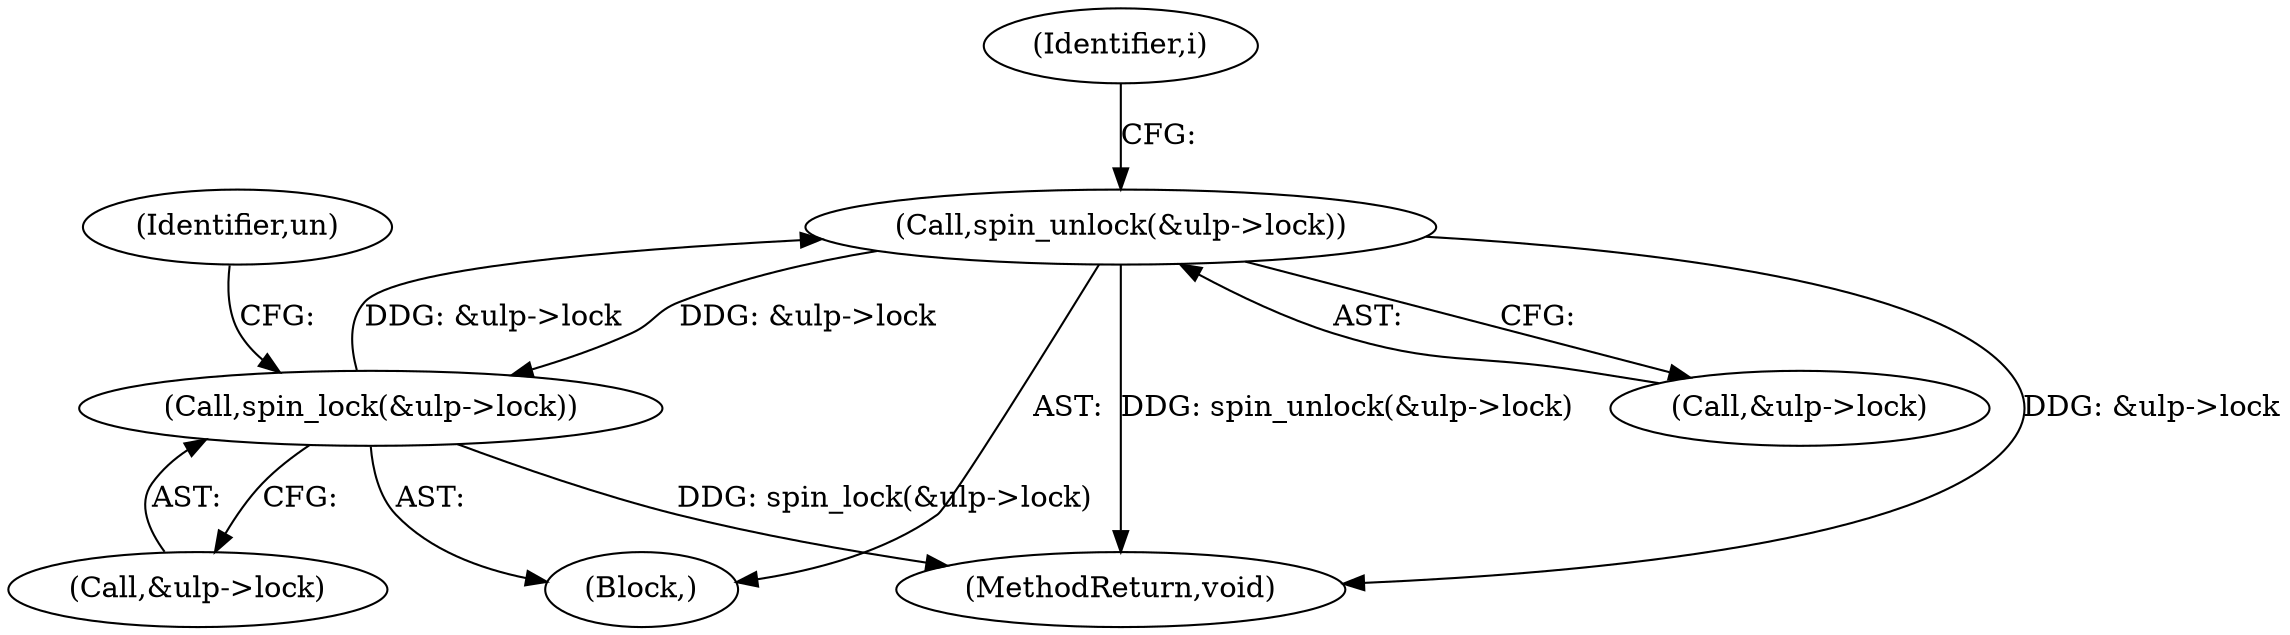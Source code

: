 digraph "0_linux_6062a8dc0517bce23e3c2f7d2fea5e22411269a3_1@pointer" {
"1000231" [label="(Call,spin_unlock(&ulp->lock))"];
"1000221" [label="(Call,spin_lock(&ulp->lock))"];
"1000231" [label="(Call,spin_unlock(&ulp->lock))"];
"1000238" [label="(Identifier,i)"];
"1000229" [label="(Identifier,un)"];
"1000232" [label="(Call,&ulp->lock)"];
"1000137" [label="(Block,)"];
"1000231" [label="(Call,spin_unlock(&ulp->lock))"];
"1000323" [label="(MethodReturn,void)"];
"1000221" [label="(Call,spin_lock(&ulp->lock))"];
"1000222" [label="(Call,&ulp->lock)"];
"1000231" -> "1000137"  [label="AST: "];
"1000231" -> "1000232"  [label="CFG: "];
"1000232" -> "1000231"  [label="AST: "];
"1000238" -> "1000231"  [label="CFG: "];
"1000231" -> "1000323"  [label="DDG: spin_unlock(&ulp->lock)"];
"1000231" -> "1000323"  [label="DDG: &ulp->lock"];
"1000231" -> "1000221"  [label="DDG: &ulp->lock"];
"1000221" -> "1000231"  [label="DDG: &ulp->lock"];
"1000221" -> "1000137"  [label="AST: "];
"1000221" -> "1000222"  [label="CFG: "];
"1000222" -> "1000221"  [label="AST: "];
"1000229" -> "1000221"  [label="CFG: "];
"1000221" -> "1000323"  [label="DDG: spin_lock(&ulp->lock)"];
}
